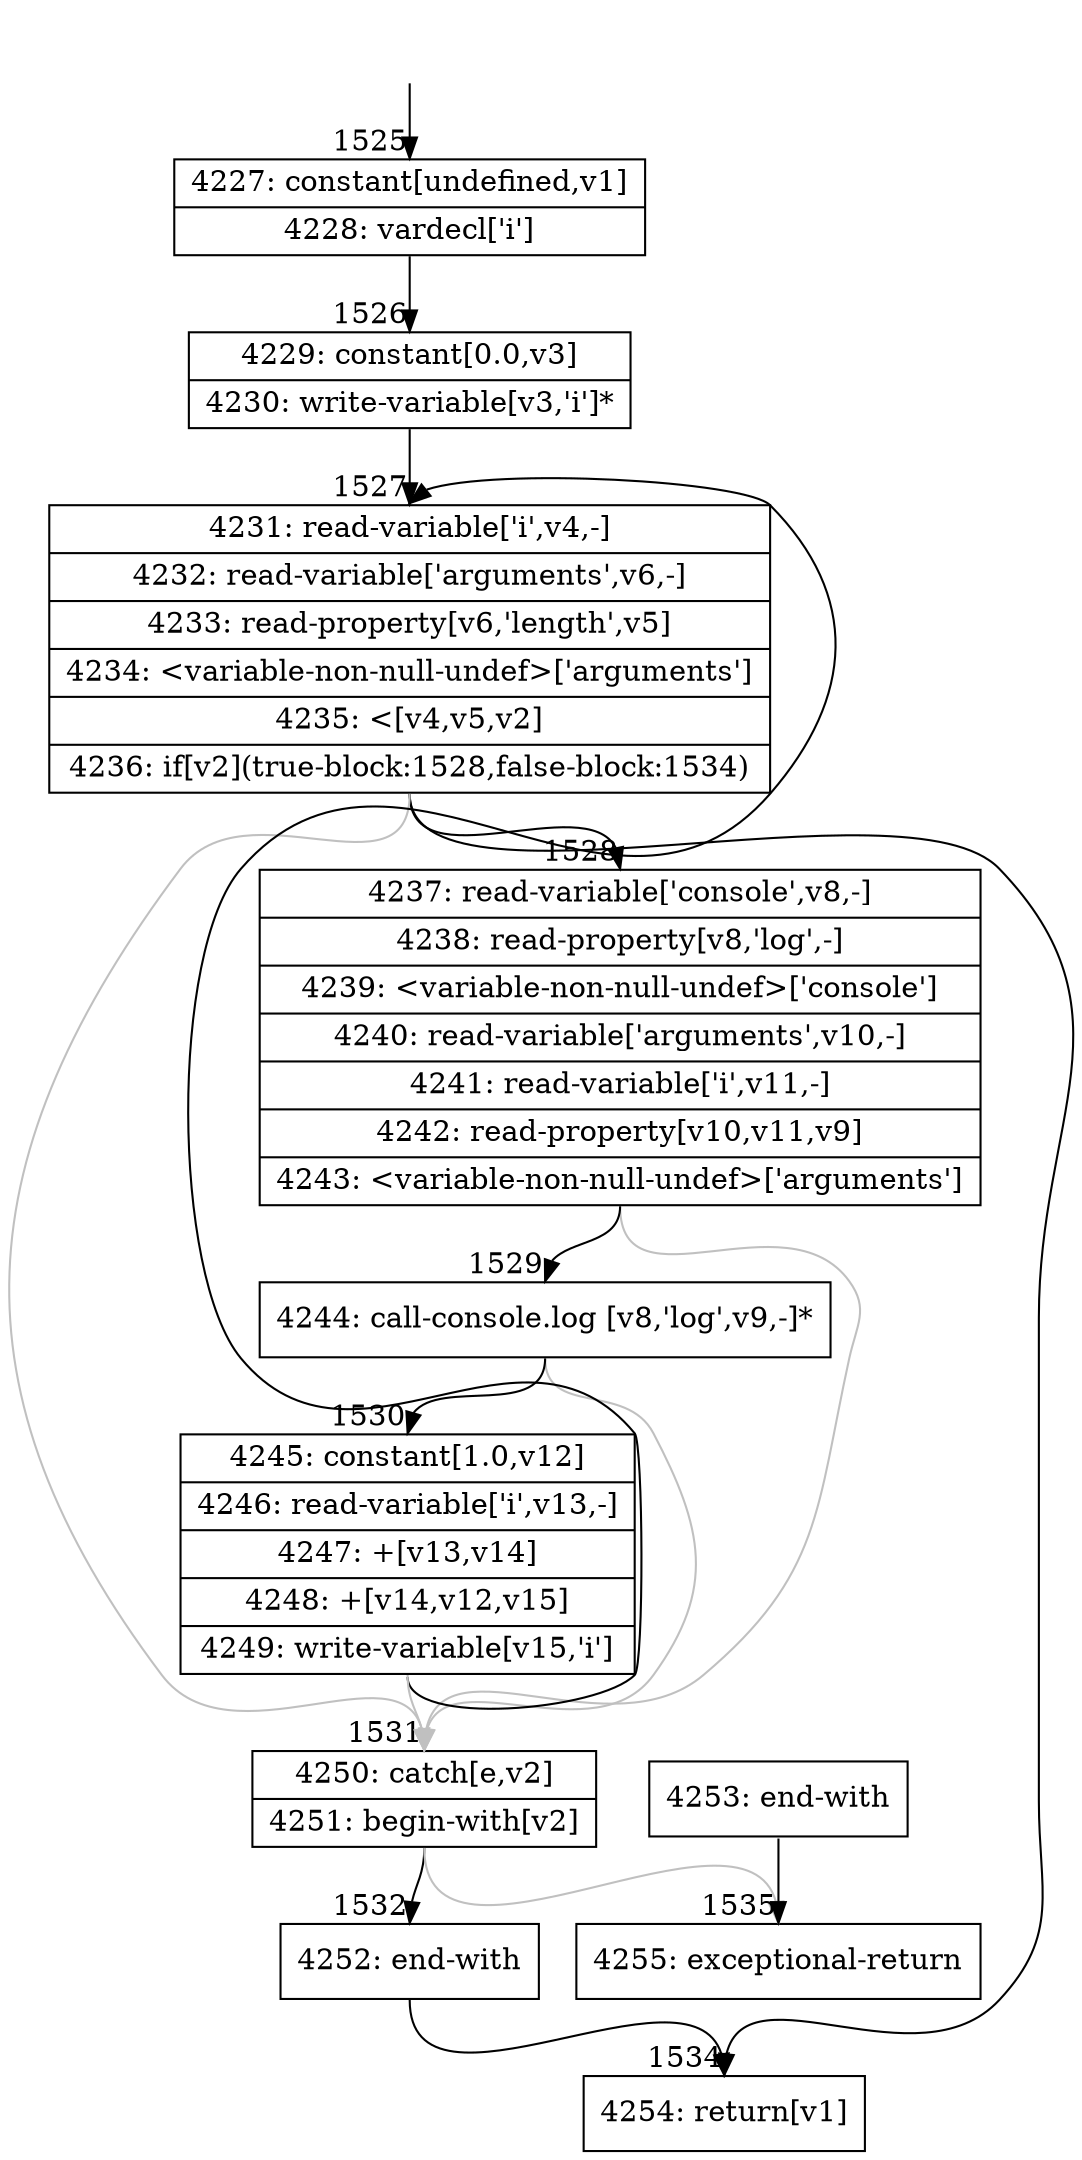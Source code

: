 digraph {
rankdir="TD"
BB_entry102[shape=none,label=""];
BB_entry102 -> BB1525 [tailport=s, headport=n, headlabel="    1525"]
BB1525 [shape=record label="{4227: constant[undefined,v1]|4228: vardecl['i']}" ] 
BB1525 -> BB1526 [tailport=s, headport=n, headlabel="      1526"]
BB1526 [shape=record label="{4229: constant[0.0,v3]|4230: write-variable[v3,'i']*}" ] 
BB1526 -> BB1527 [tailport=s, headport=n, headlabel="      1527"]
BB1527 [shape=record label="{4231: read-variable['i',v4,-]|4232: read-variable['arguments',v6,-]|4233: read-property[v6,'length',v5]|4234: \<variable-non-null-undef\>['arguments']|4235: \<[v4,v5,v2]|4236: if[v2](true-block:1528,false-block:1534)}" ] 
BB1527 -> BB1528 [tailport=s, headport=n, headlabel="      1528"]
BB1527 -> BB1534 [tailport=s, headport=n, headlabel="      1534"]
BB1527 -> BB1531 [tailport=s, headport=n, color=gray, headlabel="      1531"]
BB1528 [shape=record label="{4237: read-variable['console',v8,-]|4238: read-property[v8,'log',-]|4239: \<variable-non-null-undef\>['console']|4240: read-variable['arguments',v10,-]|4241: read-variable['i',v11,-]|4242: read-property[v10,v11,v9]|4243: \<variable-non-null-undef\>['arguments']}" ] 
BB1528 -> BB1529 [tailport=s, headport=n, headlabel="      1529"]
BB1528 -> BB1531 [tailport=s, headport=n, color=gray]
BB1529 [shape=record label="{4244: call-console.log [v8,'log',v9,-]*}" ] 
BB1529 -> BB1530 [tailport=s, headport=n, headlabel="      1530"]
BB1529 -> BB1531 [tailport=s, headport=n, color=gray]
BB1530 [shape=record label="{4245: constant[1.0,v12]|4246: read-variable['i',v13,-]|4247: +[v13,v14]|4248: +[v14,v12,v15]|4249: write-variable[v15,'i']}" ] 
BB1530 -> BB1527 [tailport=s, headport=n]
BB1530 -> BB1531 [tailport=s, headport=n, color=gray]
BB1531 [shape=record label="{4250: catch[e,v2]|4251: begin-with[v2]}" ] 
BB1531 -> BB1532 [tailport=s, headport=n, headlabel="      1532"]
BB1531 -> BB1535 [tailport=s, headport=n, color=gray, headlabel="      1535"]
BB1532 [shape=record label="{4252: end-with}" ] 
BB1532 -> BB1534 [tailport=s, headport=n]
BB1533 [shape=record label="{4253: end-with}" ] 
BB1533 -> BB1535 [tailport=s, headport=n]
BB1534 [shape=record label="{4254: return[v1]}" ] 
BB1535 [shape=record label="{4255: exceptional-return}" ] 
//#$~ 1745
}
